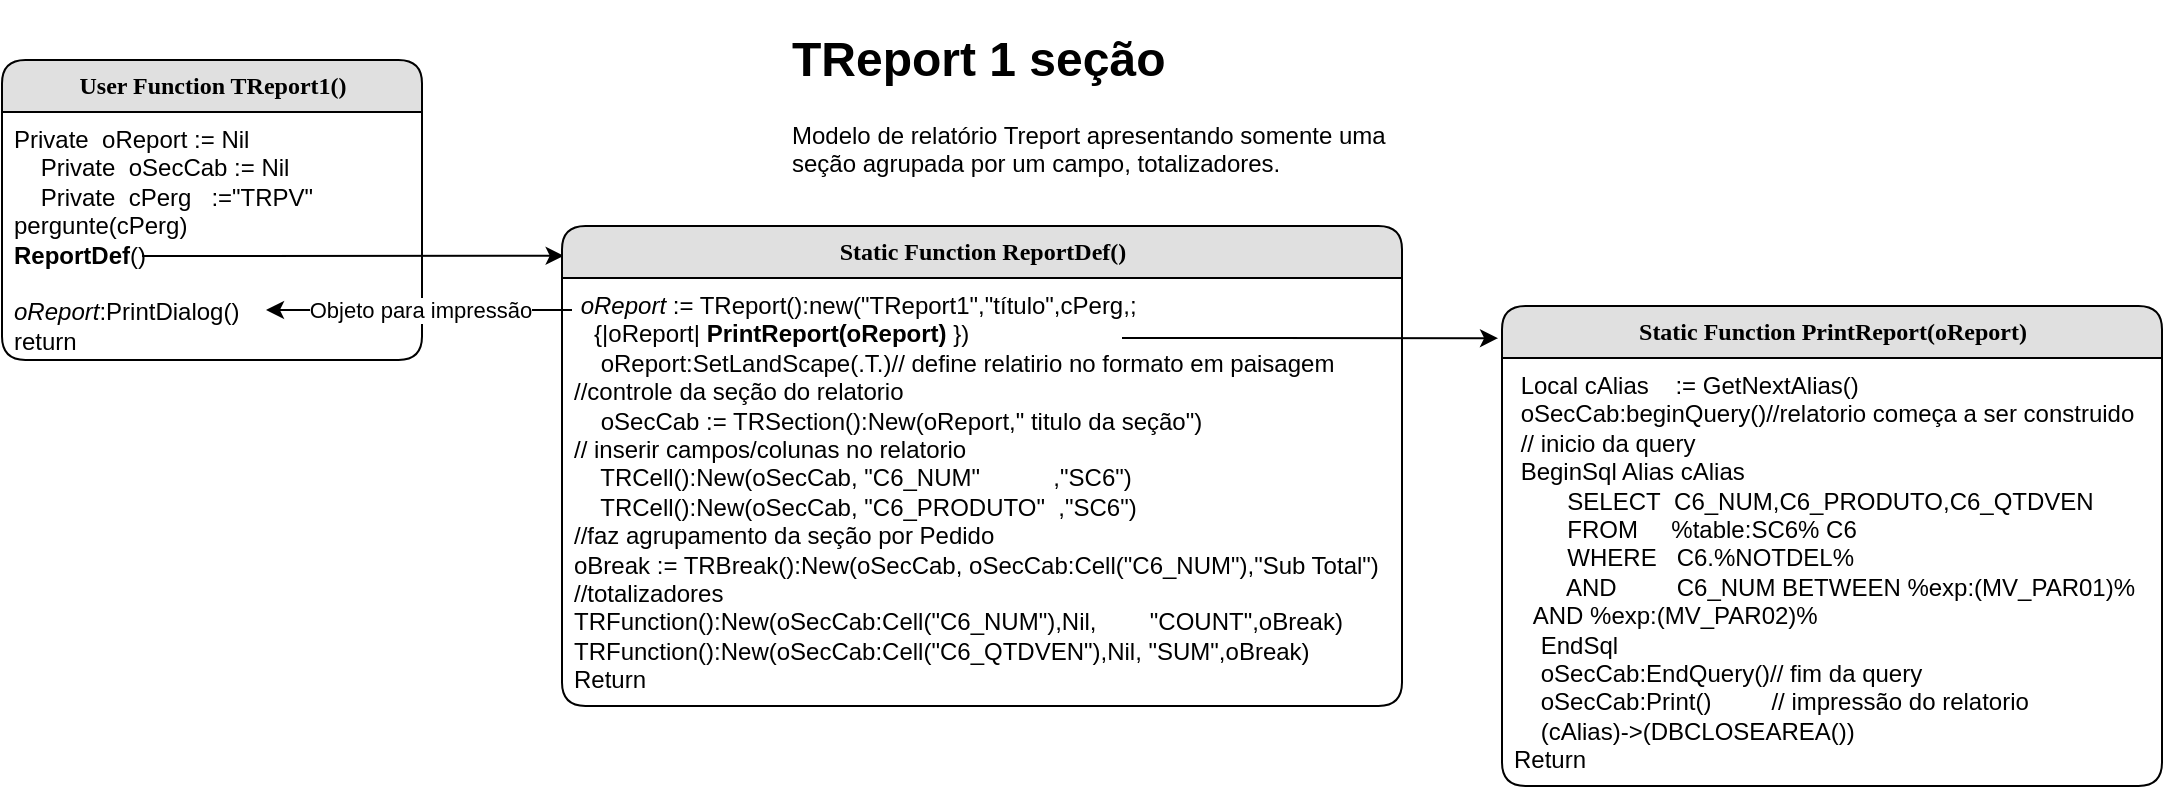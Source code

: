<mxfile version="21.1.1" type="device" pages="2">
  <diagram name="1seção" id="b520641d-4fe3-3701-9064-5fc419738815">
    <mxGraphModel dx="1114" dy="484" grid="1" gridSize="10" guides="1" tooltips="1" connect="1" arrows="1" fold="1" page="1" pageScale="1" pageWidth="1100" pageHeight="850" background="none" math="0" shadow="0">
      <root>
        <mxCell id="0" />
        <mxCell id="1" parent="0" />
        <mxCell id="21ea969265ad0168-6" value="&lt;b&gt;User Function TReport1()&lt;/b&gt;" style="swimlane;html=1;fontStyle=0;childLayout=stackLayout;horizontal=1;startSize=26;fillColor=#e0e0e0;horizontalStack=0;resizeParent=1;resizeLast=0;collapsible=1;marginBottom=0;swimlaneFillColor=#ffffff;align=center;rounded=1;shadow=0;comic=0;labelBackgroundColor=none;strokeWidth=1;fontFamily=Verdana;fontSize=12" parent="1" vertex="1">
          <mxGeometry x="10" y="50" width="210" height="150" as="geometry" />
        </mxCell>
        <mxCell id="21ea969265ad0168-7" value="&lt;div&gt;Private&amp;nbsp; oReport := Nil&lt;/div&gt;&lt;div&gt;&amp;nbsp; &amp;nbsp; Private&amp;nbsp; oSecCab := Nil&lt;/div&gt;&lt;div&gt;&amp;nbsp; &amp;nbsp; Private&amp;nbsp; cPerg&amp;nbsp; &amp;nbsp;:=&quot;TRPV&quot;&lt;br&gt;pergunte(cPerg)&lt;br&gt;&lt;b&gt;ReportDef&lt;/b&gt;()&lt;br&gt;&lt;br&gt;&lt;i&gt;oReport&lt;/i&gt;:PrintDialog()&lt;br&gt;return&lt;/div&gt;" style="text;html=1;strokeColor=none;fillColor=none;spacingLeft=4;spacingRight=4;whiteSpace=wrap;overflow=hidden;rotatable=0;points=[[0,0.5],[1,0.5]];portConstraint=eastwest;" parent="21ea969265ad0168-6" vertex="1">
          <mxGeometry y="26" width="210" height="124" as="geometry" />
        </mxCell>
        <mxCell id="SSNHQ9sucXIklANh5-mf-6" value="" style="endArrow=classic;html=1;rounded=0;entryX=0.002;entryY=0.062;entryDx=0;entryDy=0;entryPerimeter=0;" parent="21ea969265ad0168-6" target="21ea969265ad0168-10" edge="1">
          <mxGeometry width="50" height="50" relative="1" as="geometry">
            <mxPoint x="70" y="98" as="sourcePoint" />
            <mxPoint x="260" y="100" as="targetPoint" />
          </mxGeometry>
        </mxCell>
        <mxCell id="21ea969265ad0168-10" value="&lt;b&gt;Static Function ReportDef()&lt;/b&gt;" style="swimlane;html=1;fontStyle=0;childLayout=stackLayout;horizontal=1;startSize=26;fillColor=#e0e0e0;horizontalStack=0;resizeParent=1;resizeLast=0;collapsible=1;marginBottom=0;swimlaneFillColor=#ffffff;align=center;rounded=1;shadow=0;comic=0;labelBackgroundColor=none;strokeWidth=1;fontFamily=Verdana;fontSize=12" parent="1" vertex="1">
          <mxGeometry x="290" y="133" width="420" height="240" as="geometry" />
        </mxCell>
        <mxCell id="SSNHQ9sucXIklANh5-mf-8" value="" style="endArrow=classic;html=1;rounded=0;entryX=-0.006;entryY=0.067;entryDx=0;entryDy=0;entryPerimeter=0;" parent="21ea969265ad0168-10" target="21ea969265ad0168-22" edge="1">
          <mxGeometry width="50" height="50" relative="1" as="geometry">
            <mxPoint x="280" y="56" as="sourcePoint" />
            <mxPoint x="570" y="60" as="targetPoint" />
          </mxGeometry>
        </mxCell>
        <mxCell id="21ea969265ad0168-11" value="&lt;div&gt;&amp;nbsp;&lt;i&gt;oReport &lt;/i&gt;:= TReport():new(&quot;TReport1&quot;,&quot;título&quot;,cPerg,;&lt;br&gt;&lt;span style=&quot;white-space: pre;&quot;&gt; &lt;/span&gt;&lt;span style=&quot;white-space: pre;&quot;&gt; &lt;/span&gt;&lt;span style=&quot;white-space: pre;&quot;&gt; &lt;/span&gt;{|oReport| &lt;b&gt;PrintReport(oReport)&lt;/b&gt; })&lt;/div&gt;&lt;div&gt;&amp;nbsp; &amp;nbsp; oReport:SetLandScape(.T.)// define relatirio no formato em paisagem&lt;br&gt;&lt;div&gt;//controle da seção do relatorio&lt;/div&gt;&lt;div&gt;&amp;nbsp; &amp;nbsp; oSecCab := TRSection():New(oReport,&quot; titulo da seção&quot;)&lt;br&gt;&lt;div&gt;// inserir campos/colunas no relatorio&lt;/div&gt;&lt;div&gt;&amp;nbsp; &amp;nbsp; TRCell():New(oSecCab, &quot;C6_NUM&quot;&amp;nbsp; &amp;nbsp; &amp;nbsp; &amp;nbsp; &amp;nbsp; &amp;nbsp;,&quot;SC6&quot;)&lt;br&gt;&lt;span style=&quot;background-color: initial;&quot;&gt;&amp;nbsp; &amp;nbsp; TRCell():New(oSecCab, &quot;C6_PRODUTO&quot;&amp;nbsp; ,&quot;SC6&quot;)&lt;/span&gt;&lt;/div&gt;&lt;div&gt;//faz agrupamento da seção por Pedido&lt;br&gt;&lt;div&gt;oBreak := TRBreak():New(oSecCab, oSecCab:Cell(&quot;C6_NUM&quot;),&quot;Sub Total&quot;)&lt;/div&gt;&lt;div&gt;//totalizadores&lt;/div&gt;&lt;div&gt;TRFunction():New(oSecCab:Cell(&quot;C6_NUM&quot;),Nil,&amp;nbsp; &amp;nbsp; &amp;nbsp; &amp;nbsp; &quot;COUNT&quot;,oBreak)&lt;/div&gt;&lt;div&gt;TRFunction():New(oSecCab:Cell(&quot;C6_QTDVEN&quot;),Nil, &quot;SUM&quot;,oBreak)&lt;/div&gt;&lt;div&gt;Return&amp;nbsp;&lt;/div&gt;&lt;/div&gt;&lt;br&gt;&lt;/div&gt;&lt;/div&gt;" style="text;html=1;strokeColor=none;fillColor=none;spacingLeft=4;spacingRight=4;whiteSpace=wrap;overflow=hidden;rotatable=0;points=[[0,0.5],[1,0.5]];portConstraint=eastwest;" parent="21ea969265ad0168-10" vertex="1">
          <mxGeometry y="26" width="420" height="214" as="geometry" />
        </mxCell>
        <mxCell id="21ea969265ad0168-22" value="&lt;b&gt;Static Function PrintReport(oReport)&lt;/b&gt;" style="swimlane;html=1;fontStyle=0;childLayout=stackLayout;horizontal=1;startSize=26;fillColor=#e0e0e0;horizontalStack=0;resizeParent=1;resizeLast=0;collapsible=1;marginBottom=0;swimlaneFillColor=#ffffff;align=center;rounded=1;shadow=0;comic=0;labelBackgroundColor=none;strokeWidth=1;fontFamily=Verdana;fontSize=12" parent="1" vertex="1">
          <mxGeometry x="760" y="173" width="330" height="240" as="geometry" />
        </mxCell>
        <mxCell id="21ea969265ad0168-23" value="&lt;div&gt;&amp;nbsp;Local cAlias&amp;nbsp; &amp;nbsp; := GetNextAlias()&lt;/div&gt;&lt;div&gt;&amp;nbsp;oSecCab:beginQuery()//relatorio começa a ser construido&lt;/div&gt;&lt;div&gt;&amp;nbsp;// inicio da query&lt;/div&gt;&lt;div&gt;&amp;nbsp;BeginSql Alias cAlias&lt;/div&gt;&lt;div&gt;&amp;nbsp; &amp;nbsp; &amp;nbsp; &amp;nbsp; SELECT&amp;nbsp; C6_NUM,C6_PRODUTO,C6_QTDVEN&lt;/div&gt;&lt;div&gt;&amp;nbsp; &amp;nbsp; &amp;nbsp; &amp;nbsp; FROM&amp;nbsp; &amp;nbsp; &amp;nbsp;%table:SC6% C6&amp;nbsp;&lt;span style=&quot;background-color: initial;&quot;&gt;&amp;nbsp; &amp;nbsp; &amp;nbsp;&lt;/span&gt;&lt;/div&gt;&lt;div&gt;&amp;nbsp; &amp;nbsp; &amp;nbsp; &amp;nbsp; WHERE&amp;nbsp; &amp;nbsp;C6.%NOTDEL%&lt;/div&gt;&lt;div&gt;&amp;nbsp; &amp;nbsp; &amp;nbsp; &amp;nbsp; AND&amp;nbsp; &amp;nbsp; &amp;nbsp; &amp;nbsp; &amp;nbsp;C6_NUM BETWEEN %exp:(MV_PAR01)% &lt;br&gt;&lt;span style=&quot;white-space: pre;&quot;&gt; &lt;/span&gt;&lt;span style=&quot;white-space: pre;&quot;&gt; &lt;/span&gt;&lt;span style=&quot;white-space: pre;&quot;&gt; &lt;/span&gt;AND %exp:(MV_PAR02)%&amp;nbsp; &amp;nbsp; &amp;nbsp; &amp;nbsp;&lt;/div&gt;&lt;div&gt;&amp;nbsp; &amp;nbsp; EndSql&amp;nbsp; &amp;nbsp; &amp;nbsp; &amp;nbsp;&amp;nbsp;&lt;/div&gt;&lt;div&gt;&amp;nbsp; &amp;nbsp; oSecCab:EndQuery()// fim da query&lt;/div&gt;&lt;div&gt;&amp;nbsp; &amp;nbsp; oSecCab:Print()&amp;nbsp; &amp;nbsp; &amp;nbsp; &amp;nbsp; &amp;nbsp;// impressão do relatorio&lt;/div&gt;&lt;div&gt;&amp;nbsp; &amp;nbsp; (cAlias)-&amp;gt;(DBCLOSEAREA())&lt;span style=&quot;background-color: initial;&quot;&gt;&amp;nbsp; &amp;nbsp; &amp;nbsp; &amp;nbsp;&amp;nbsp;&lt;/span&gt;&lt;/div&gt;&lt;div&gt;Return&lt;/div&gt;" style="text;html=1;strokeColor=none;fillColor=none;spacingLeft=4;spacingRight=4;whiteSpace=wrap;overflow=hidden;rotatable=0;points=[[0,0.5],[1,0.5]];portConstraint=eastwest;" parent="21ea969265ad0168-22" vertex="1">
          <mxGeometry y="26" width="330" height="214" as="geometry" />
        </mxCell>
        <mxCell id="SSNHQ9sucXIklANh5-mf-11" value="" style="endArrow=classic;html=1;rounded=0;" parent="1" edge="1">
          <mxGeometry relative="1" as="geometry">
            <mxPoint x="295" y="175" as="sourcePoint" />
            <mxPoint x="142" y="175" as="targetPoint" />
          </mxGeometry>
        </mxCell>
        <mxCell id="SSNHQ9sucXIklANh5-mf-12" value="Objeto para impressão" style="edgeLabel;resizable=0;html=1;align=center;verticalAlign=middle;" parent="SSNHQ9sucXIklANh5-mf-11" connectable="0" vertex="1">
          <mxGeometry relative="1" as="geometry" />
        </mxCell>
        <mxCell id="SSNHQ9sucXIklANh5-mf-13" value="&lt;h1&gt;TReport 1 seção&lt;/h1&gt;&lt;p&gt;Modelo de relatório Treport apresentando somente uma seção agrupada por um campo, totalizadores.&lt;/p&gt;" style="text;html=1;strokeColor=none;fillColor=none;spacing=5;spacingTop=-20;whiteSpace=wrap;overflow=hidden;rounded=0;" parent="1" vertex="1">
          <mxGeometry x="400" y="30" width="330" height="120" as="geometry" />
        </mxCell>
      </root>
    </mxGraphModel>
  </diagram>
  <diagram name="2seções" id="a84PapwhJ_RCFX4sAlfJ">
    <mxGraphModel dx="1105" dy="432" grid="1" gridSize="10" guides="1" tooltips="1" connect="1" arrows="1" fold="1" page="1" pageScale="1" pageWidth="1100" pageHeight="850" background="none" math="0" shadow="0">
      <root>
        <mxCell id="NliZjfZJS_3sJkS933Xa-0" />
        <mxCell id="NliZjfZJS_3sJkS933Xa-1" parent="NliZjfZJS_3sJkS933Xa-0" />
        <mxCell id="NliZjfZJS_3sJkS933Xa-2" value="&lt;b&gt;User Function TReport2()&lt;/b&gt;" style="swimlane;html=1;fontStyle=0;childLayout=stackLayout;horizontal=1;startSize=26;fillColor=#e0e0e0;horizontalStack=0;resizeParent=1;resizeLast=0;collapsible=1;marginBottom=0;swimlaneFillColor=#ffffff;align=center;rounded=1;shadow=0;comic=0;labelBackgroundColor=none;strokeWidth=1;fontFamily=Verdana;fontSize=12" vertex="1" parent="NliZjfZJS_3sJkS933Xa-1">
          <mxGeometry x="8" y="31" width="210" height="181" as="geometry" />
        </mxCell>
        <mxCell id="NliZjfZJS_3sJkS933Xa-3" value="&lt;div&gt;Private&amp;nbsp; oReport := Nil&lt;/div&gt;&lt;div&gt;&amp;nbsp; &amp;nbsp;&amp;nbsp;Private&amp;nbsp; oReport := Nil&lt;div&gt;&amp;nbsp; &amp;nbsp; Private&amp;nbsp; oSection1 := Nil&lt;/div&gt;&lt;span style=&quot;background-color: initial;&quot;&gt;&amp;nbsp; &amp;nbsp; Private&amp;nbsp; oSection2:= Nil&lt;/span&gt;&lt;span style=&quot;background-color: initial;&quot;&gt;&amp;nbsp; &amp;nbsp;&lt;br&gt;&amp;nbsp; &amp;nbsp; Private&amp;nbsp; cPerg&amp;nbsp; &amp;nbsp;:=&quot;TRFor&quot;&lt;/span&gt;&lt;span style=&quot;background-color: initial;&quot;&gt;&lt;br&gt;&lt;/span&gt;&lt;/div&gt;&lt;div&gt;pergunte(cPerg)&lt;br&gt;&lt;b&gt;ReportDef&lt;/b&gt;()&lt;br&gt;&lt;i&gt;oReport&lt;/i&gt;:PrintDialog()&lt;br&gt;return&lt;/div&gt;" style="text;html=1;strokeColor=none;fillColor=none;spacingLeft=4;spacingRight=4;whiteSpace=wrap;overflow=hidden;rotatable=0;points=[[0,0.5],[1,0.5]];portConstraint=eastwest;" vertex="1" parent="NliZjfZJS_3sJkS933Xa-2">
          <mxGeometry y="26" width="210" height="154" as="geometry" />
        </mxCell>
        <mxCell id="NliZjfZJS_3sJkS933Xa-5" value="&lt;b&gt;Static Function ReportDef()&lt;/b&gt;" style="swimlane;html=1;fontStyle=0;childLayout=stackLayout;horizontal=1;startSize=26;fillColor=#e0e0e0;horizontalStack=0;resizeParent=1;resizeLast=0;collapsible=1;marginBottom=0;swimlaneFillColor=#ffffff;align=center;rounded=1;shadow=0;comic=0;labelBackgroundColor=none;strokeWidth=1;fontFamily=Verdana;fontSize=12" vertex="1" parent="NliZjfZJS_3sJkS933Xa-1">
          <mxGeometry x="290" y="135" width="360" height="350" as="geometry" />
        </mxCell>
        <mxCell id="NliZjfZJS_3sJkS933Xa-7" value="&lt;div&gt;&amp;nbsp;&lt;i&gt;oReport &lt;/i&gt;:= TReport():new(&quot;TReport1&quot;,&quot;título&quot;,cPerg,;&lt;br&gt;&lt;span style=&quot;&quot;&gt; &lt;/span&gt;&lt;span style=&quot;&quot;&gt; &lt;/span&gt;&lt;span style=&quot;&quot;&gt; &lt;/span&gt;{|oReport| &lt;b&gt;PrintReport(oReport)&lt;/b&gt; })&lt;/div&gt;&lt;div&gt;&amp;nbsp; &amp;nbsp; oReport:SetLandScape(.T.)// define formato em paisagem&lt;br&gt;&lt;div&gt;//controle da seção do relatorio&lt;/div&gt;&lt;div&gt;&lt;span style=&quot;background-color: initial;&quot;&gt;&amp;nbsp; &amp;nbsp; oSection1 :=TRSection():New(oReport,&quot;Forn&quot;,&quot;SA2&quot;)&amp;nbsp;&lt;/span&gt;&lt;br&gt;&lt;div&gt;// inserir campos/colunas no relatorio&lt;/div&gt;&lt;div&gt;&amp;nbsp; &amp;nbsp;&amp;nbsp;TRCell():New(oSection1, &quot;A2_COD&quot;&amp;nbsp; &amp;nbsp; ,&quot;SA2&quot;)&lt;/div&gt;&lt;div&gt;&amp;nbsp; &amp;nbsp; TRCell():New(oSection1, &quot;A2_LOJA&quot;&amp;nbsp; &amp;nbsp;,&quot;SA2&quot;)&lt;/div&gt;&lt;div&gt;&amp;nbsp; &amp;nbsp; TRCell():New(oSection1, &quot;A2_NOME&quot;&amp;nbsp; ,&quot;SA2&quot;)&lt;/div&gt;&lt;div&gt;&lt;div&gt;&amp;nbsp; &amp;nbsp;&lt;br&gt;&amp;nbsp; &amp;nbsp; oSection2 := TRSection():New(oSection1,&quot;Titulos&quot;,&quot;SE2&quot;)&amp;nbsp; &amp;nbsp; &amp;nbsp;&amp;nbsp;&lt;span style=&quot;background-color: initial;&quot;&gt;TRCell():New(oSection2, &quot;E2_NUM&quot;&amp;nbsp; &amp;nbsp; ,&quot;SE2&quot;)&amp;nbsp; &amp;nbsp; &amp;nbsp; &amp;nbsp;&amp;nbsp;&lt;/span&gt;&lt;/div&gt;&lt;div&gt;&amp;nbsp; &amp;nbsp; TRCell():New(oSection2, &quot;E2_PREFIXO&quot;,&quot;SE2&quot;)&amp;nbsp;&amp;nbsp;&lt;/div&gt;&lt;div&gt;&amp;nbsp; &amp;nbsp; TRCell():New(oSection2, &quot;E2_EMISSAO&quot;,&quot;SE2&quot;)&amp;nbsp;&lt;/div&gt;&lt;/div&gt;&lt;div&gt;&lt;div&gt;&amp;nbsp; &amp;nbsp; TRCell():New(oSection2, &quot;E2_VALOR&quot;&amp;nbsp; ,&quot;SE2&quot;)&lt;/div&gt;&lt;div&gt;&amp;nbsp; &amp;nbsp; TRCell():New(oSection2, &quot;E2_SALDO&quot;&amp;nbsp; ,&quot;SE2&quot;)&lt;/div&gt;&lt;/div&gt;&lt;div&gt;&lt;span style=&quot;background-color: initial;&quot;&gt;&lt;br&gt;&lt;/span&gt;&lt;/div&gt;&lt;div&gt;&lt;span style=&quot;background-color: initial;&quot;&gt;&lt;div&gt;&amp;nbsp; &amp;nbsp; TRFunction():New(oSection2:Cell(&quot;E2_VALOR&quot;),, &quot;SUM&quot;)&lt;/div&gt;&lt;div&gt;&amp;nbsp; &amp;nbsp; TRFunction():New(oSection2:Cell(&quot;E2_SALDO&quot;),, &quot;SUM&quot;)&lt;/div&gt;&lt;div&gt;&amp;nbsp; &amp;nbsp; TRFunction():New(oSection2:Cell(&quot;E2_NUM&quot;),,&amp;nbsp; &amp;nbsp; &amp;nbsp;&quot;COUNT&quot;)&lt;/div&gt;&lt;/span&gt;&lt;/div&gt;&lt;div&gt;&lt;span style=&quot;background-color: initial;&quot;&gt;Return&amp;nbsp;&lt;/span&gt;&lt;br&gt;&lt;/div&gt;&lt;br&gt;&lt;/div&gt;&lt;/div&gt;" style="text;html=1;strokeColor=none;fillColor=none;spacingLeft=4;spacingRight=4;whiteSpace=wrap;overflow=hidden;rotatable=0;points=[[0,0.5],[1,0.5]];portConstraint=eastwest;" vertex="1" parent="NliZjfZJS_3sJkS933Xa-5">
          <mxGeometry y="26" width="360" height="324" as="geometry" />
        </mxCell>
        <mxCell id="NliZjfZJS_3sJkS933Xa-8" value="&lt;b&gt;Static Function PrintReport(oReport)&lt;/b&gt;" style="swimlane;html=1;fontStyle=0;childLayout=stackLayout;horizontal=1;startSize=26;fillColor=#e0e0e0;horizontalStack=0;resizeParent=1;resizeLast=0;collapsible=1;marginBottom=0;swimlaneFillColor=#ffffff;align=center;rounded=1;shadow=0;comic=0;labelBackgroundColor=none;strokeWidth=1;fontFamily=Verdana;fontSize=12" vertex="1" parent="NliZjfZJS_3sJkS933Xa-1">
          <mxGeometry x="710" y="170" width="373" height="390" as="geometry" />
        </mxCell>
        <mxCell id="NliZjfZJS_3sJkS933Xa-9" value="&lt;div&gt;&amp;nbsp;Local cAlias&amp;nbsp; &amp;nbsp; := GetNextAlias()&lt;/div&gt;oSection1&lt;span style=&quot;background-color: initial;&quot;&gt;:beginQuery()//relatorio começa a ser construido&lt;/span&gt;&lt;br&gt;&lt;div&gt;&amp;nbsp;// inicio da query&lt;/div&gt;&lt;div&gt;&amp;nbsp;BeginSql Alias cAlias&lt;/div&gt;&lt;div&gt;&amp;nbsp; &amp;nbsp; &amp;nbsp; &amp;nbsp;SELECT A2_COD, A2_NOME,A2_LOJA, E2_NUM,&amp;nbsp; &amp;nbsp; &amp;nbsp; &amp;nbsp; &amp;nbsp; &amp;nbsp; &amp;nbsp; &amp;nbsp; &amp;nbsp; &amp;nbsp; &amp;nbsp; &amp;nbsp; &amp;nbsp; &amp;nbsp;E2_PREFIXO,E2_EMISSAO, E2_VALOR , E2_SALDO&lt;/div&gt;&lt;div&gt;&amp;nbsp; &amp;nbsp; &amp;nbsp; &amp;nbsp;FROm %table:SE2% SE2&lt;/div&gt;&lt;div&gt;&amp;nbsp; &amp;nbsp; &amp;nbsp; &amp;nbsp;INNER JOIN %table:SA2% SA2&amp;nbsp;&lt;/div&gt;&lt;div&gt;&amp;nbsp; &amp;nbsp; &amp;nbsp; &amp;nbsp;ON SE2.E2_FORNECE = SA2.A2_COD &lt;br&gt;&amp;nbsp; &amp;nbsp; &amp;nbsp; &amp;nbsp; AND E2_LOJA = A2_LOJA&lt;/div&gt;&lt;div&gt;&amp;nbsp; &amp;nbsp; &amp;nbsp; &amp;nbsp; WHERE E2_FORNECE &lt;br&gt;&amp;nbsp; &amp;nbsp; &amp;nbsp; &amp;nbsp; BETWEEN %exp:(MV_PAR01)% AND %exp:(MV_PAR02)%&lt;/div&gt;&lt;div&gt;&amp;nbsp; &amp;nbsp; &amp;nbsp; &amp;nbsp; AND SE2.D_E_L_E_T_ = &#39;&#39; AND SA2.D_E_L_E_T_ = &#39;&#39;&lt;/div&gt;&lt;div&gt;&amp;nbsp; &amp;nbsp; EndSql&amp;nbsp;&lt;/div&gt;&lt;div&gt;&amp;nbsp; &amp;nbsp;&amp;nbsp;oSection1:EndQuery()&lt;br&gt;&lt;span style=&quot;background-color: initial;&quot;&gt;//informa que session2 tem PAI&lt;/span&gt;&lt;/div&gt;&lt;div&gt;&amp;nbsp; &amp;nbsp; oSection2:SetParentQuery()&lt;/div&gt;&lt;div&gt;//informa o relacionamento&lt;/div&gt;&lt;div&gt;&amp;nbsp; &amp;nbsp; oSection2:SetParentFilter(&lt;span style=&quot;background-color: initial;&quot;&gt;&amp;nbsp;{|cForloja|;&lt;/span&gt;&lt;/div&gt;&lt;blockquote style=&quot;margin: 0 0 0 40px; border: none; padding: 0px;&quot;&gt;&lt;div&gt;&lt;span style=&quot;background-color: initial;&quot;&gt;&amp;nbsp; &amp;nbsp; (cAlias)-&amp;gt;A2_COD + (cAlias)-&amp;gt;A2_LOJA = cForloja },;&lt;/span&gt;&lt;/div&gt;&lt;div&gt;{|| (cAlias)-&amp;gt;A2_COD + (cAlias)-&amp;gt;A2_LOJA})&lt;/div&gt;&lt;/blockquote&gt;&lt;div&gt;&amp;nbsp; &amp;nbsp; oSection1:Print() // impressão do relatorio&lt;/div&gt;&lt;div&gt;&amp;nbsp; &amp;nbsp; (cAlias)-&amp;gt;(DBCLOSEAREA())&lt;span style=&quot;background-color: initial;&quot;&gt;&amp;nbsp; &amp;nbsp; &amp;nbsp; &amp;nbsp;&amp;nbsp;&lt;/span&gt;&lt;/div&gt;&lt;div&gt;Return&lt;/div&gt;" style="text;html=1;strokeColor=none;fillColor=none;spacingLeft=4;spacingRight=4;whiteSpace=wrap;overflow=hidden;rotatable=0;points=[[0,0.5],[1,0.5]];portConstraint=eastwest;" vertex="1" parent="NliZjfZJS_3sJkS933Xa-8">
          <mxGeometry y="26" width="373" height="364" as="geometry" />
        </mxCell>
        <mxCell id="NliZjfZJS_3sJkS933Xa-10" value="" style="endArrow=classic;html=1;rounded=0;entryX=0.533;entryY=0.799;entryDx=0;entryDy=0;entryPerimeter=0;" edge="1" parent="NliZjfZJS_3sJkS933Xa-1">
          <mxGeometry relative="1" as="geometry">
            <mxPoint x="298" y="175" as="sourcePoint" />
            <mxPoint x="127.93" y="175.046" as="targetPoint" />
          </mxGeometry>
        </mxCell>
        <mxCell id="NliZjfZJS_3sJkS933Xa-11" value="Objeto para impressão" style="edgeLabel;resizable=0;html=1;align=center;verticalAlign=middle;" connectable="0" vertex="1" parent="NliZjfZJS_3sJkS933Xa-10">
          <mxGeometry relative="1" as="geometry" />
        </mxCell>
        <mxCell id="NliZjfZJS_3sJkS933Xa-12" value="&lt;h1&gt;TReport 2 seções&lt;/h1&gt;&lt;p&gt;Modelo de relatório Treport apresentando 2 seções agrupadas por um campo, totalizadores.&lt;/p&gt;" style="text;html=1;strokeColor=none;fillColor=none;spacing=5;spacingTop=-20;whiteSpace=wrap;overflow=hidden;rounded=0;" vertex="1" parent="NliZjfZJS_3sJkS933Xa-1">
          <mxGeometry x="400" y="30" width="330" height="120" as="geometry" />
        </mxCell>
        <mxCell id="NliZjfZJS_3sJkS933Xa-4" value="" style="endArrow=classic;html=1;rounded=0;entryX=-0.006;entryY=0.099;entryDx=0;entryDy=0;entryPerimeter=0;" edge="1" parent="NliZjfZJS_3sJkS933Xa-1">
          <mxGeometry width="50" height="50" relative="1" as="geometry">
            <mxPoint x="82" y="156" as="sourcePoint" />
            <mxPoint x="289.48" y="154.76" as="targetPoint" />
          </mxGeometry>
        </mxCell>
        <mxCell id="NliZjfZJS_3sJkS933Xa-6" value="" style="endArrow=classic;html=1;rounded=0;entryX=-0.006;entryY=0.067;entryDx=0;entryDy=0;entryPerimeter=0;" edge="1" parent="NliZjfZJS_3sJkS933Xa-1">
          <mxGeometry width="50" height="50" relative="1" as="geometry">
            <mxPoint x="488" y="189" as="sourcePoint" />
            <mxPoint x="712.762" y="189.13" as="targetPoint" />
          </mxGeometry>
        </mxCell>
      </root>
    </mxGraphModel>
  </diagram>
</mxfile>
